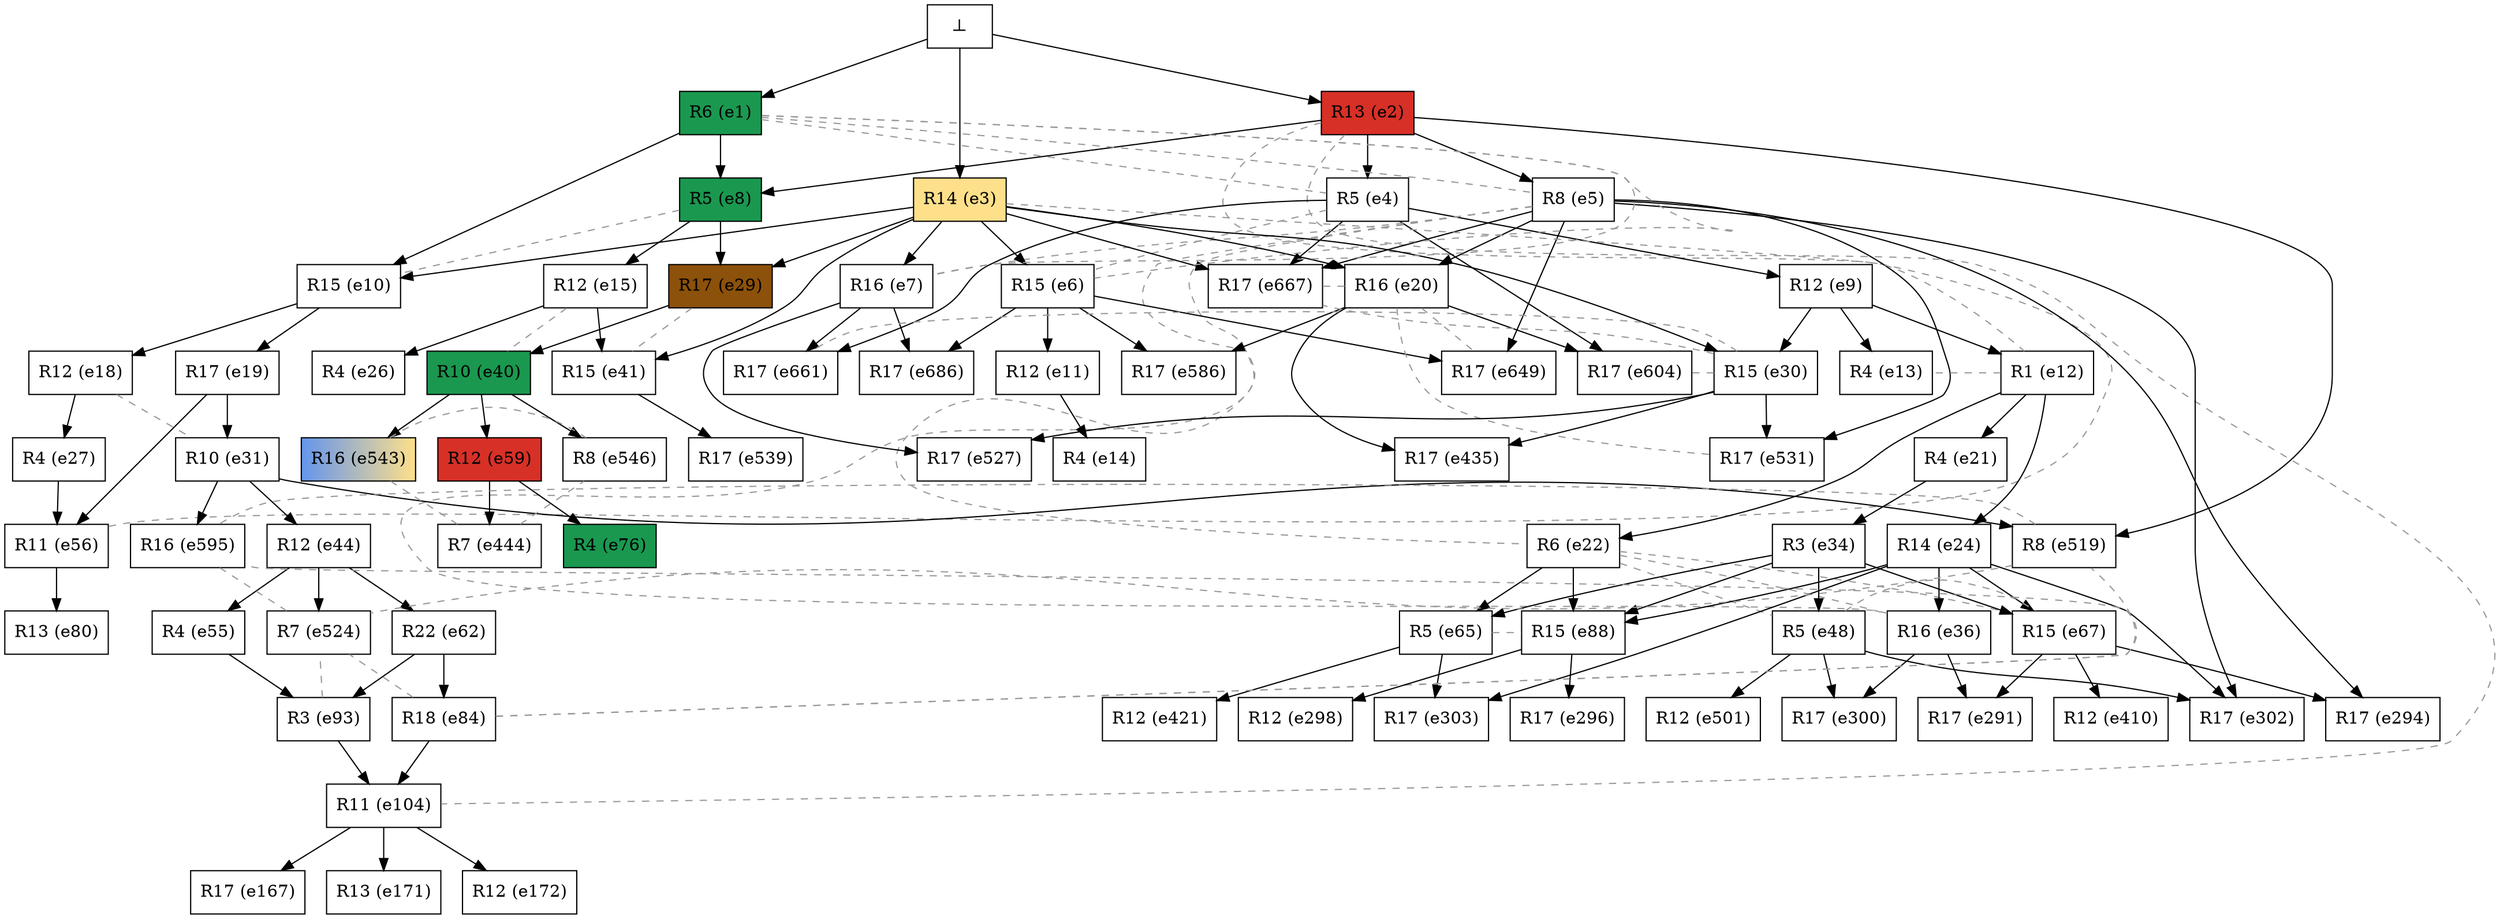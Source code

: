 digraph test {
  e2 -> e4;
  e2 -> e5;
  e3 -> e6;
  e3 -> e7;
  e1 -> e8;
  e2 -> e8;
  e4 -> e9;
  e1 -> e10;
  e3 -> e10;
  e6 -> e11;
  e9 -> e12;
  e9 -> e13;
  e11 -> e14;
  e8 -> e15;
  e10 -> e18;
  e10 -> e19;
  e3 -> e20;
  e5 -> e20;
  e12 -> e21;
  e12 -> e22;
  e12 -> e24;
  e15 -> e26;
  e18 -> e27;
  e3 -> e29;
  e8 -> e29;
  e3 -> e30;
  e9 -> e30;
  e19 -> e31;
  e21 -> e34;
  e24 -> e36;
  e29 -> e40;
  e3 -> e41;
  e15 -> e41;
  e31 -> e44;
  e34 -> e48;
  e44 -> e55;
  e19 -> e56;
  e27 -> e56;
  e40 -> e59;
  e44 -> e62;
  e22 -> e65;
  e34 -> e65;
  e24 -> e67;
  e34 -> e67;
  e59 -> e76;
  e56 -> e80;
  e62 -> e84;
  e22 -> e88;
  e24 -> e88;
  e34 -> e88;
  e55 -> e93;
  e62 -> e93;
  e84 -> e104;
  e93 -> e104;
  e104 -> e167;
  e104 -> e171;
  e104 -> e172;
  e36 -> e291;
  e67 -> e291;
  e5 -> e294;
  e67 -> e294;
  e88 -> e296;
  e88 -> e298;
  e36 -> e300;
  e48 -> e300;
  e5 -> e302;
  e24 -> e302;
  e48 -> e302;
  e24 -> e303;
  e65 -> e303;
  e67 -> e410;
  e65 -> e421;
  e20 -> e435;
  e30 -> e435;
  e59 -> e444;
  e48 -> e501;
  e2 -> e519;
  e31 -> e519;
  e44 -> e524;
  e7 -> e527;
  e30 -> e527;
  e5 -> e531;
  e30 -> e531;
  e41 -> e539;
  e40 -> e543;
  e40 -> e546;
  e6 -> e586;
  e20 -> e586;
  e31 -> e595;
  e4 -> e604;
  e20 -> e604;
  e5 -> e649;
  e6 -> e649;
  e4 -> e661;
  e7 -> e661;
  e3 -> e667;
  e4 -> e667;
  e5 -> e667;
  e6 -> e686;
  e7 -> e686;
  e0 -> e1;
  e0 -> e2;
  e0 -> e3;

//conflicts
  e1 -> e4 [arrowhead=none color=gray60 style=dashed constraint=false];
  e1 -> e5 [arrowhead=none color=gray60 style=dashed constraint=false];
  e1 -> e6 [arrowhead=none color=gray60 style=dashed constraint=false];
  e1 -> e7 [arrowhead=none color=gray60 style=dashed constraint=false];
  e2 -> e56 [arrowhead=none color=gray60 style=dashed constraint=false];
  e2 -> e104 [arrowhead=none color=gray60 style=dashed constraint=false];
  e3 -> e12 [arrowhead=none color=gray60 style=dashed constraint=false];
  e4 -> e6 [arrowhead=none color=gray60 style=dashed constraint=false];
  e5 -> e7 [arrowhead=none color=gray60 style=dashed constraint=false];
  e5 -> e22 [arrowhead=none color=gray60 style=dashed constraint=false];
  e5 -> e36 [arrowhead=none color=gray60 style=dashed constraint=false];
  e8 -> e10 [arrowhead=none color=gray60 style=dashed constraint=false];
  e12 -> e13 [arrowhead=none color=gray60 style=dashed constraint=false];
  e15 -> e40 [arrowhead=none color=gray60 style=dashed constraint=false];
  e18 -> e31 [arrowhead=none color=gray60 style=dashed constraint=false];
  e20 -> e531 [arrowhead=none color=gray60 style=dashed constraint=false];
  e20 -> e649 [arrowhead=none color=gray60 style=dashed constraint=false];
  e20 -> e667 [arrowhead=none color=gray60 style=dashed constraint=false];
  e22 -> e36 [arrowhead=none color=gray60 style=dashed constraint=false];
  e22 -> e48 [arrowhead=none color=gray60 style=dashed constraint=false];
  e22 -> e67 [arrowhead=none color=gray60 style=dashed constraint=false];
  e29 -> e41 [arrowhead=none color=gray60 style=dashed constraint=false];
  e30 -> e604 [arrowhead=none color=gray60 style=dashed constraint=false];
  e30 -> e661 [arrowhead=none color=gray60 style=dashed constraint=false];
  e30 -> e667 [arrowhead=none color=gray60 style=dashed constraint=false];
  e48 -> e67 [arrowhead=none color=gray60 style=dashed constraint=false];
  e65 -> e88 [arrowhead=none color=gray60 style=dashed constraint=false];
  e84 -> e519 [arrowhead=none color=gray60 style=dashed constraint=false];
  e84 -> e524 [arrowhead=none color=gray60 style=dashed constraint=false];
  e84 -> e595 [arrowhead=none color=gray60 style=dashed constraint=false];
  e93 -> e524 [arrowhead=none color=gray60 style=dashed constraint=false];
  e444 -> e543 [arrowhead=none color=gray60 style=dashed constraint=false];
  e444 -> e546 [arrowhead=none color=gray60 style=dashed constraint=false];
  e519 -> e524 [arrowhead=none color=gray60 style=dashed constraint=false];
  e519 -> e595 [arrowhead=none color=gray60 style=dashed constraint=false];
  e524 -> e595 [arrowhead=none color=gray60 style=dashed constraint=false];
  e543 -> e546 [arrowhead=none color=gray60 style=dashed constraint=false];

  e1 [color="black" fillcolor="#1a9850:#1a9850" label="R6 (e1)" shape=box style=filled];
  e2 [color="black" fillcolor="#d73027:#d73027" label="R13 (e2)" shape=box style=filled];
  e3 [color="black" fillcolor="#fee08b:#fee08b" label="R14 (e3)" shape=box style=filled];
  e4 [color="black" fillcolor="white:white" label="R5 (e4)" shape=box style=filled];
  e5 [color="black" fillcolor="white:white" label="R8 (e5)" shape=box style=filled];
  e6 [color="black" fillcolor="white:white" label="R15 (e6)" shape=box style=filled];
  e7 [color="black" fillcolor="white:white" label="R16 (e7)" shape=box style=filled];
  e8 [color="black" fillcolor="#1a9850:#1a9850" label="R5 (e8)" shape=box style=filled];
  e9 [color="black" fillcolor="white:white" label="R12 (e9)" shape=box style=filled];
  e10 [color="black" fillcolor="white:white" label="R15 (e10)" shape=box style=filled];
  e11 [color="black" fillcolor="white:white" label="R12 (e11)" shape=box style=filled];
  e12 [color="black" fillcolor="white:white" label="R1 (e12)" shape=box style=filled];
  e13 [color="black" fillcolor="white:white" label="R4 (e13)" shape=box style=filled];
  e14 [color="black" fillcolor="white:white" label="R4 (e14)" shape=box style=filled];
  e15 [color="black" fillcolor="white:white" label="R12 (e15)" shape=box style=filled];
  e18 [color="black" fillcolor="white:white" label="R12 (e18)" shape=box style=filled];
  e19 [color="black" fillcolor="white:white" label="R17 (e19)" shape=box style=filled];
  e20 [color="black" fillcolor="white:white" label="R16 (e20)" shape=box style=filled];
  e21 [color="black" fillcolor="white:white" label="R4 (e21)" shape=box style=filled];
  e22 [color="black" fillcolor="white:white" label="R6 (e22)" shape=box style=filled];
  e24 [color="black" fillcolor="white:white" label="R14 (e24)" shape=box style=filled];
  e26 [color="black" fillcolor="white:white" label="R4 (e26)" shape=box style=filled];
  e27 [color="black" fillcolor="white:white" label="R4 (e27)" shape=box style=filled];
  e29 [color="black" fillcolor="#8c510a:#8c510a" label="R17 (e29)" shape=box style=filled];
  e30 [color="black" fillcolor="white:white" label="R15 (e30)" shape=box style=filled];
  e31 [color="black" fillcolor="white:white" label="R10 (e31)" shape=box style=filled];
  e34 [color="black" fillcolor="white:white" label="R3 (e34)" shape=box style=filled];
  e36 [color="black" fillcolor="white:white" label="R16 (e36)" shape=box style=filled];
  e40 [color="black" fillcolor="#1a9850:#1a9850" label="R10 (e40)" shape=box style=filled];
  e41 [color="black" fillcolor="white:white" label="R15 (e41)" shape=box style=filled];
  e44 [color="black" fillcolor="white:white" label="R12 (e44)" shape=box style=filled];
  e48 [color="black" fillcolor="white:white" label="R5 (e48)" shape=box style=filled];
  e55 [color="black" fillcolor="white:white" label="R4 (e55)" shape=box style=filled];
  e56 [color="black" fillcolor="white:white" label="R11 (e56)" shape=box style=filled];
  e59 [color="black" fillcolor="#d73027:#d73027" label="R12 (e59)" shape=box style=filled];
  e62 [color="black" fillcolor="white:white" label="R22 (e62)" shape=box style=filled];
  e65 [color="black" fillcolor="white:white" label="R5 (e65)" shape=box style=filled];
  e67 [color="black" fillcolor="white:white" label="R15 (e67)" shape=box style=filled];
  e76 [color="black" fillcolor="#1a9850:#1a9850" label="R4 (e76)" shape=box style=filled];
  e80 [color="black" fillcolor="white:white" label="R13 (e80)" shape=box style=filled];
  e84 [color="black" fillcolor="white:white" label="R18 (e84)" shape=box style=filled];
  e88 [color="black" fillcolor="white:white" label="R15 (e88)" shape=box style=filled];
  e93 [color="black" fillcolor="white:white" label="R3 (e93)" shape=box style=filled];
  e104 [color="black" fillcolor="white:white" label="R11 (e104)" shape=box style=filled];
  e167 [color="black" fillcolor="white:white" label="R17 (e167)" shape=box style=filled];
  e171 [color="black" fillcolor="white:white" label="R13 (e171)" shape=box style=filled];
  e172 [color="black" fillcolor="white:white" label="R12 (e172)" shape=box style=filled];
  e291 [color="black" fillcolor="white:white" label="R17 (e291)" shape=box style=filled];
  e294 [color="black" fillcolor="white:white" label="R17 (e294)" shape=box style=filled];
  e296 [color="black" fillcolor="white:white" label="R17 (e296)" shape=box style=filled];
  e298 [color="black" fillcolor="white:white" label="R12 (e298)" shape=box style=filled];
  e300 [color="black" fillcolor="white:white" label="R17 (e300)" shape=box style=filled];
  e302 [color="black" fillcolor="white:white" label="R17 (e302)" shape=box style=filled];
  e303 [color="black" fillcolor="white:white" label="R17 (e303)" shape=box style=filled];
  e410 [color="black" fillcolor="white:white" label="R12 (e410)" shape=box style=filled];
  e421 [color="black" fillcolor="white:white" label="R12 (e421)" shape=box style=filled];
  e435 [color="black" fillcolor="white:white" label="R17 (e435)" shape=box style=filled];
  e444 [color="black" fillcolor="white:white" label="R7 (e444)" shape=box style=filled];
  e501 [color="black" fillcolor="white:white" label="R12 (e501)" shape=box style=filled];
  e519 [color="black" fillcolor="white:white" label="R8 (e519)" shape=box style=filled];
  e524 [color="black" fillcolor="white:white" label="R7 (e524)" shape=box style=filled];
  e527 [color="black" fillcolor="white:white" label="R17 (e527)" shape=box style=filled];
  e531 [color="black" fillcolor="white:white" label="R17 (e531)" shape=box style=filled];
  e539 [color="black" fillcolor="white:white" label="R17 (e539)" shape=box style=filled];
  e543 [color="black" fillcolor="cornflowerblue:#fee08b" label="R16 (e543)" shape=box style=filled];
  e546 [color="black" fillcolor="white:white" label="R8 (e546)" shape=box style=filled];
  e586 [color="black" fillcolor="white:white" label="R17 (e586)" shape=box style=filled];
  e595 [color="black" fillcolor="white:white" label="R16 (e595)" shape=box style=filled];
  e604 [color="black" fillcolor="white:white" label="R17 (e604)" shape=box style=filled];
  e649 [color="black" fillcolor="white:white" label="R17 (e649)" shape=box style=filled];
  e661 [color="black" fillcolor="white:white" label="R17 (e661)" shape=box style=filled];
  e667 [color="black" fillcolor="white:white" label="R17 (e667)" shape=box style=filled];
  e686 [color="black" fillcolor="white:white" label="R17 (e686)" shape=box style=filled];
  e0 [fillcolor="white" label="⊥" shape=box style=filled];
}
